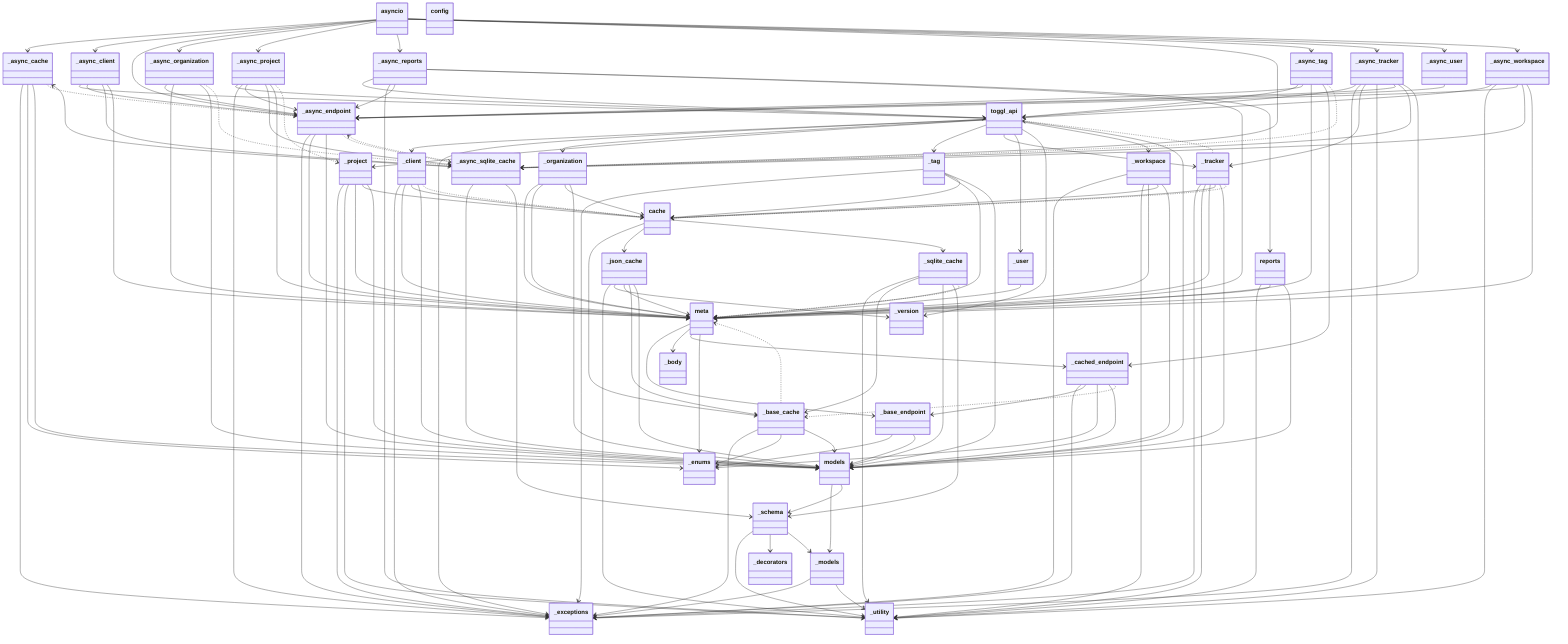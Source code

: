 classDiagram
  class toggl_api {
  }
  class _client {
  }
  class _exceptions {
  }
  class _organization {
  }
  class _project {
  }
  class _tag {
  }
  class _tracker {
  }
  class _user {
  }
  class _utility {
  }
  class _version {
  }
  class _workspace {
  }
  class asyncio {
  }
  class _async_cache {
  }
  class _async_client {
  }
  class _async_endpoint {
  }
  class _async_organization {
  }
  class _async_project {
  }
  class _async_reports {
  }
  class _async_sqlite_cache {
  }
  class _async_tag {
  }
  class _async_tracker {
  }
  class _async_user {
  }
  class _async_workspace {
  }
  class config {
  }
  class meta {
  }
  class _base_endpoint {
  }
  class _body {
  }
  class _cached_endpoint {
  }
  class _enums {
  }
  class cache {
  }
  class _base_cache {
  }
  class _json_cache {
  }
  class _sqlite_cache {
  }
  class models {
  }
  class _decorators {
  }
  class _models {
  }
  class _schema {
  }
  class reports {
  }
  toggl_api --> _client
  toggl_api --> _exceptions
  toggl_api --> _organization
  toggl_api --> _project
  toggl_api --> _tag
  toggl_api --> _tracker
  toggl_api --> _user
  toggl_api --> _version
  toggl_api --> _workspace
  toggl_api --> models
  _client --> _exceptions
  _client --> meta
  _client --> cache
  _client --> models
  _organization --> meta
  _organization --> meta
  _organization --> cache
  _organization --> models
  _project --> _exceptions
  _project --> _utility
  _project --> meta
  _project --> cache
  _project --> models
  _tag --> _exceptions
  _tag --> meta
  _tag --> cache
  _tag --> models
  _tracker --> _exceptions
  _tracker --> _utility
  _tracker --> meta
  _tracker --> cache
  _tracker --> models
  _user --> meta
  _workspace --> _exceptions
  _workspace --> _utility
  _workspace --> meta
  _workspace --> cache
  _workspace --> models
  asyncio --> _async_cache
  asyncio --> _async_client
  asyncio --> _async_endpoint
  asyncio --> _async_organization
  asyncio --> _async_project
  asyncio --> _async_reports
  asyncio --> _async_sqlite_cache
  asyncio --> _async_tag
  asyncio --> _async_tracker
  asyncio --> _async_user
  asyncio --> _async_workspace
  _async_cache --> _exceptions
  _async_cache --> _enums
  _async_cache --> models
  _async_client --> toggl_api
  _async_client --> _async_endpoint
  _async_client --> _async_sqlite_cache
  _async_client --> meta
  _async_endpoint --> _exceptions
  _async_endpoint --> meta
  _async_endpoint --> models
  _async_organization --> _async_endpoint
  _async_organization --> meta
  _async_organization --> models
  _async_project --> toggl_api
  _async_project --> _exceptions
  _async_project --> _async_endpoint
  _async_project --> _async_sqlite_cache
  _async_project --> meta
  _async_reports --> toggl_api
  _async_reports --> _utility
  _async_reports --> _async_endpoint
  _async_reports --> meta
  _async_reports --> reports
  _async_sqlite_cache --> _async_cache
  _async_sqlite_cache --> models
  _async_sqlite_cache --> _schema
  _async_tag --> toggl_api
  _async_tag --> _async_endpoint
  _async_tag --> meta
  _async_tag --> _cached_endpoint
  _async_tracker --> toggl_api
  _async_tracker --> _exceptions
  _async_tracker --> _tracker
  _async_tracker --> _utility
  _async_tracker --> _async_endpoint
  _async_tracker --> _async_sqlite_cache
  _async_tracker --> meta
  _async_user --> _async_endpoint
  _async_workspace --> toggl_api
  _async_workspace --> _utility
  _async_workspace --> _async_endpoint
  _async_workspace --> _async_sqlite_cache
  _async_workspace --> meta
  meta --> _base_endpoint
  meta --> _body
  meta --> _cached_endpoint
  meta --> _enums
  _base_endpoint --> _enums
  _base_endpoint --> models
  _cached_endpoint --> _exceptions
  _cached_endpoint --> _base_endpoint
  _cached_endpoint --> _enums
  _cached_endpoint --> models
  cache --> _base_cache
  cache --> _json_cache
  cache --> _sqlite_cache
  _base_cache --> _exceptions
  _base_cache --> _enums
  _base_cache --> models
  _json_cache --> _utility
  _json_cache --> _version
  _json_cache --> meta
  _json_cache --> _base_cache
  _json_cache --> models
  _sqlite_cache --> _utility
  _sqlite_cache --> _base_cache
  _sqlite_cache --> models
  _sqlite_cache --> _schema
  models --> _models
  models --> _schema
  _models --> _exceptions
  _models --> _utility
  _schema --> _utility
  _schema --> _decorators
  _schema --> _models
  reports --> _utility
  reports --> meta
  reports --> models
  _client ..> cache
  _tracker ..> toggl_api
  _tracker ..> cache
  _async_cache ..> _async_endpoint
  _async_endpoint ..> _async_sqlite_cache
  _async_organization ..> _async_sqlite_cache
  _async_project ..> _project
  _async_sqlite_cache ..> _async_endpoint
  _async_tag ..> _async_sqlite_cache
  _cached_endpoint ..> _base_cache
  _base_cache ..> meta
  _sqlite_cache ..> meta